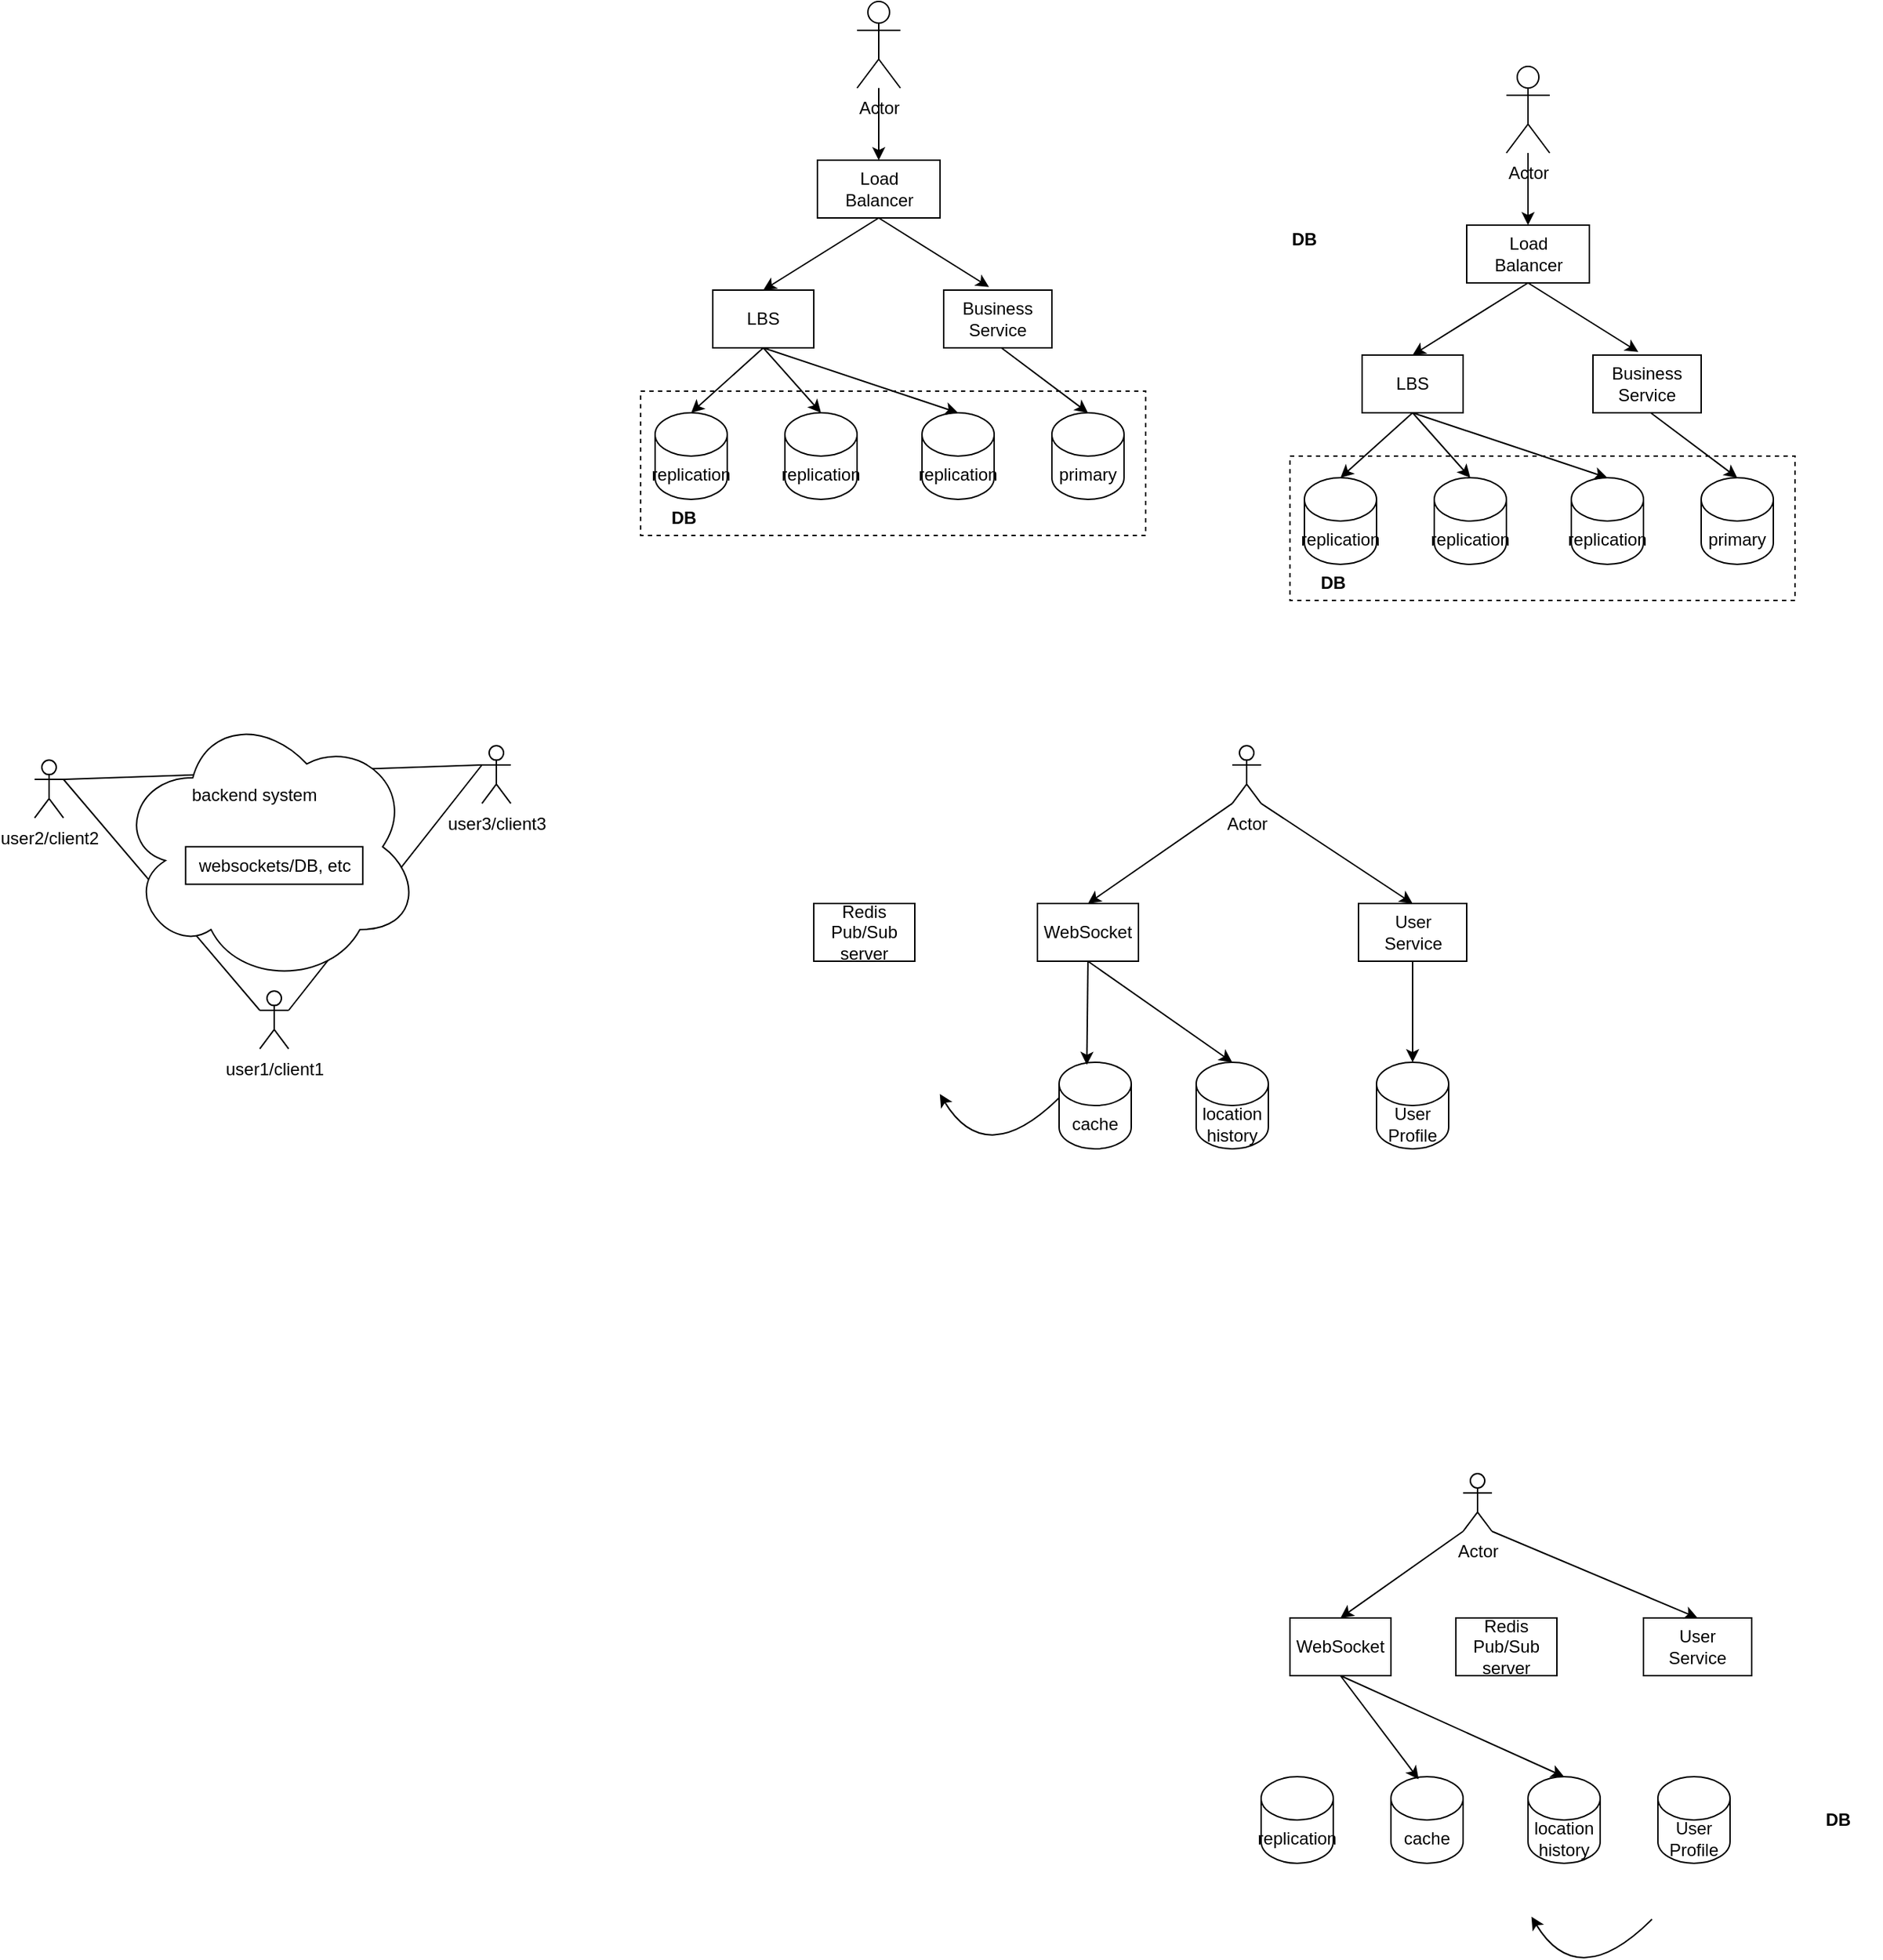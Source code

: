 <mxfile version="21.3.0" type="github">
  <diagram name="第 1 页" id="kzGc7oRQ1Pldm_sT-_sH">
    <mxGraphModel dx="3880" dy="1938" grid="1" gridSize="10" guides="1" tooltips="1" connect="1" arrows="1" fold="1" page="1" pageScale="1" pageWidth="827" pageHeight="1169" background="#FFFFFF" math="0" shadow="0">
      <root>
        <mxCell id="0" />
        <mxCell id="1" parent="0" />
        <mxCell id="zvotqxtV_hxMc-tcyJg2-2" value="" style="rounded=0;whiteSpace=wrap;html=1;fillColor=none;dashed=1;" parent="1" vertex="1">
          <mxGeometry x="220" y="420" width="350" height="100" as="geometry" />
        </mxCell>
        <mxCell id="zvotqxtV_hxMc-tcyJg2-27" style="edgeStyle=orthogonalEdgeStyle;rounded=0;orthogonalLoop=1;jettySize=auto;html=1;entryX=0.5;entryY=0;entryDx=0;entryDy=0;" parent="1" source="zvotqxtV_hxMc-tcyJg2-3" target="zvotqxtV_hxMc-tcyJg2-7" edge="1">
          <mxGeometry relative="1" as="geometry" />
        </mxCell>
        <mxCell id="zvotqxtV_hxMc-tcyJg2-3" value="Actor" style="shape=umlActor;verticalLabelPosition=bottom;verticalAlign=top;html=1;outlineConnect=0;" parent="1" vertex="1">
          <mxGeometry x="370" y="150" width="30" height="60" as="geometry" />
        </mxCell>
        <mxCell id="zvotqxtV_hxMc-tcyJg2-7" value="Load&lt;br&gt;Balancer" style="rounded=0;whiteSpace=wrap;html=1;" parent="1" vertex="1">
          <mxGeometry x="342.5" y="260" width="85" height="40" as="geometry" />
        </mxCell>
        <mxCell id="zvotqxtV_hxMc-tcyJg2-14" value="replication" style="shape=cylinder3;whiteSpace=wrap;html=1;boundedLbl=1;backgroundOutline=1;size=15;" parent="1" vertex="1">
          <mxGeometry x="415" y="435" width="50" height="60" as="geometry" />
        </mxCell>
        <mxCell id="zvotqxtV_hxMc-tcyJg2-81" value="LBS" style="rounded=0;whiteSpace=wrap;html=1;" parent="1" vertex="1">
          <mxGeometry x="270" y="350" width="70" height="40" as="geometry" />
        </mxCell>
        <mxCell id="zvotqxtV_hxMc-tcyJg2-82" value="Business&lt;br&gt;Service" style="rounded=0;whiteSpace=wrap;html=1;" parent="1" vertex="1">
          <mxGeometry x="430" y="350" width="75" height="40" as="geometry" />
        </mxCell>
        <mxCell id="zvotqxtV_hxMc-tcyJg2-83" value="primary" style="shape=cylinder3;whiteSpace=wrap;html=1;boundedLbl=1;backgroundOutline=1;size=15;" parent="1" vertex="1">
          <mxGeometry x="505" y="435" width="50" height="60" as="geometry" />
        </mxCell>
        <mxCell id="zvotqxtV_hxMc-tcyJg2-84" value="" style="endArrow=classic;html=1;rounded=0;exitX=0.5;exitY=1;exitDx=0;exitDy=0;entryX=0.5;entryY=0;entryDx=0;entryDy=0;" parent="1" source="zvotqxtV_hxMc-tcyJg2-7" target="zvotqxtV_hxMc-tcyJg2-81" edge="1">
          <mxGeometry width="50" height="50" relative="1" as="geometry">
            <mxPoint x="205" y="440" as="sourcePoint" />
            <mxPoint x="255" y="390" as="targetPoint" />
          </mxGeometry>
        </mxCell>
        <mxCell id="zvotqxtV_hxMc-tcyJg2-85" value="" style="endArrow=classic;html=1;rounded=0;exitX=0.5;exitY=1;exitDx=0;exitDy=0;entryX=0.419;entryY=-0.053;entryDx=0;entryDy=0;entryPerimeter=0;" parent="1" source="zvotqxtV_hxMc-tcyJg2-7" edge="1" target="zvotqxtV_hxMc-tcyJg2-82">
          <mxGeometry width="50" height="50" relative="1" as="geometry">
            <mxPoint x="385" y="310" as="sourcePoint" />
            <mxPoint x="435" y="340" as="targetPoint" />
          </mxGeometry>
        </mxCell>
        <mxCell id="zvotqxtV_hxMc-tcyJg2-99" value="" style="curved=1;endArrow=classic;html=1;rounded=0;exitX=0.009;exitY=0.813;exitDx=0;exitDy=0;entryX=0.979;entryY=0.68;entryDx=0;entryDy=0;entryPerimeter=0;exitPerimeter=0;" parent="1" target="zvotqxtV_hxMc-tcyJg2-52" edge="1">
          <mxGeometry width="50" height="50" relative="1" as="geometry">
            <mxPoint x="510.895" y="908.78" as="sourcePoint" />
            <mxPoint x="427.34" y="907" as="targetPoint" />
            <Array as="points">
              <mxPoint x="459.5" y="960" />
            </Array>
          </mxGeometry>
        </mxCell>
        <mxCell id="qmClhFB8wsDI9ronCJz6-1" value="replication" style="shape=cylinder3;whiteSpace=wrap;html=1;boundedLbl=1;backgroundOutline=1;size=15;" vertex="1" parent="1">
          <mxGeometry x="230" y="435" width="50" height="60" as="geometry" />
        </mxCell>
        <mxCell id="qmClhFB8wsDI9ronCJz6-2" value="replication" style="shape=cylinder3;whiteSpace=wrap;html=1;boundedLbl=1;backgroundOutline=1;size=15;" vertex="1" parent="1">
          <mxGeometry x="320" y="435" width="50" height="60" as="geometry" />
        </mxCell>
        <mxCell id="qmClhFB8wsDI9ronCJz6-5" value="" style="endArrow=classic;html=1;rounded=0;exitX=0.5;exitY=1;exitDx=0;exitDy=0;entryX=0.5;entryY=0;entryDx=0;entryDy=0;entryPerimeter=0;" edge="1" parent="1" source="zvotqxtV_hxMc-tcyJg2-81" target="qmClhFB8wsDI9ronCJz6-1">
          <mxGeometry width="50" height="50" relative="1" as="geometry">
            <mxPoint x="120" y="420" as="sourcePoint" />
            <mxPoint x="170" y="370" as="targetPoint" />
          </mxGeometry>
        </mxCell>
        <mxCell id="qmClhFB8wsDI9ronCJz6-6" value="" style="endArrow=classic;html=1;rounded=0;exitX=0.5;exitY=1;exitDx=0;exitDy=0;entryX=0.5;entryY=0;entryDx=0;entryDy=0;entryPerimeter=0;" edge="1" parent="1" source="zvotqxtV_hxMc-tcyJg2-81" target="zvotqxtV_hxMc-tcyJg2-14">
          <mxGeometry width="50" height="50" relative="1" as="geometry">
            <mxPoint x="315" y="400" as="sourcePoint" />
            <mxPoint x="255" y="475" as="targetPoint" />
          </mxGeometry>
        </mxCell>
        <mxCell id="qmClhFB8wsDI9ronCJz6-7" value="" style="endArrow=classic;html=1;rounded=0;exitX=0.5;exitY=1;exitDx=0;exitDy=0;entryX=0.5;entryY=0;entryDx=0;entryDy=0;entryPerimeter=0;" edge="1" parent="1" source="zvotqxtV_hxMc-tcyJg2-81" target="qmClhFB8wsDI9ronCJz6-2">
          <mxGeometry width="50" height="50" relative="1" as="geometry">
            <mxPoint x="325" y="410" as="sourcePoint" />
            <mxPoint x="265" y="485" as="targetPoint" />
          </mxGeometry>
        </mxCell>
        <mxCell id="qmClhFB8wsDI9ronCJz6-8" value="" style="endArrow=classic;html=1;rounded=0;entryX=0.5;entryY=0;entryDx=0;entryDy=0;entryPerimeter=0;" edge="1" parent="1" target="zvotqxtV_hxMc-tcyJg2-83">
          <mxGeometry width="50" height="50" relative="1" as="geometry">
            <mxPoint x="470" y="390" as="sourcePoint" />
            <mxPoint x="595" y="465" as="targetPoint" />
          </mxGeometry>
        </mxCell>
        <mxCell id="qmClhFB8wsDI9ronCJz6-10" value="DB" style="text;html=1;strokeColor=none;fillColor=none;align=center;verticalAlign=middle;whiteSpace=wrap;rounded=0;fontStyle=1" vertex="1" parent="1">
          <mxGeometry x="220" y="495" width="60" height="25" as="geometry" />
        </mxCell>
        <mxCell id="qmClhFB8wsDI9ronCJz6-11" value="WebSocket" style="rounded=0;whiteSpace=wrap;html=1;" vertex="1" parent="1">
          <mxGeometry x="495" y="775" width="70" height="40" as="geometry" />
        </mxCell>
        <mxCell id="qmClhFB8wsDI9ronCJz6-109" style="edgeStyle=orthogonalEdgeStyle;rounded=0;orthogonalLoop=1;jettySize=auto;html=1;entryX=0.5;entryY=0;entryDx=0;entryDy=0;entryPerimeter=0;" edge="1" parent="1" source="qmClhFB8wsDI9ronCJz6-12" target="qmClhFB8wsDI9ronCJz6-16">
          <mxGeometry relative="1" as="geometry" />
        </mxCell>
        <mxCell id="qmClhFB8wsDI9ronCJz6-12" value="User&lt;br&gt;Service" style="rounded=0;whiteSpace=wrap;html=1;" vertex="1" parent="1">
          <mxGeometry x="717.5" y="775" width="75" height="40" as="geometry" />
        </mxCell>
        <mxCell id="qmClhFB8wsDI9ronCJz6-13" value="Actor" style="shape=umlActor;verticalLabelPosition=bottom;verticalAlign=top;html=1;outlineConnect=0;" vertex="1" parent="1">
          <mxGeometry x="630" y="665.68" width="20" height="40" as="geometry" />
        </mxCell>
        <mxCell id="qmClhFB8wsDI9ronCJz6-15" value="location&lt;br&gt;history" style="shape=cylinder3;whiteSpace=wrap;html=1;boundedLbl=1;backgroundOutline=1;size=15;" vertex="1" parent="1">
          <mxGeometry x="605" y="885" width="50" height="60" as="geometry" />
        </mxCell>
        <mxCell id="qmClhFB8wsDI9ronCJz6-16" value="User Profile" style="shape=cylinder3;whiteSpace=wrap;html=1;boundedLbl=1;backgroundOutline=1;size=15;" vertex="1" parent="1">
          <mxGeometry x="730" y="885" width="50" height="60" as="geometry" />
        </mxCell>
        <mxCell id="qmClhFB8wsDI9ronCJz6-18" value="cache" style="shape=cylinder3;whiteSpace=wrap;html=1;boundedLbl=1;backgroundOutline=1;size=15;" vertex="1" parent="1">
          <mxGeometry x="510" y="885" width="50" height="60" as="geometry" />
        </mxCell>
        <mxCell id="qmClhFB8wsDI9ronCJz6-19" value="DB" style="text;html=1;strokeColor=none;fillColor=none;align=center;verticalAlign=middle;whiteSpace=wrap;rounded=0;fontStyle=1" vertex="1" parent="1">
          <mxGeometry x="650" y="302.5" width="60" height="25" as="geometry" />
        </mxCell>
        <mxCell id="qmClhFB8wsDI9ronCJz6-20" value="Redis&lt;br&gt;Pub/Sub &lt;br&gt;server" style="rounded=0;whiteSpace=wrap;html=1;" vertex="1" parent="1">
          <mxGeometry x="340" y="775.0" width="70" height="40" as="geometry" />
        </mxCell>
        <mxCell id="qmClhFB8wsDI9ronCJz6-21" value="" style="endArrow=classic;html=1;rounded=0;exitX=0;exitY=1;exitDx=0;exitDy=0;exitPerimeter=0;entryX=0.5;entryY=0;entryDx=0;entryDy=0;" edge="1" parent="1" source="qmClhFB8wsDI9ronCJz6-13" target="qmClhFB8wsDI9ronCJz6-11">
          <mxGeometry width="50" height="50" relative="1" as="geometry">
            <mxPoint x="487.5" y="775" as="sourcePoint" />
            <mxPoint x="477.5" y="735" as="targetPoint" />
          </mxGeometry>
        </mxCell>
        <mxCell id="qmClhFB8wsDI9ronCJz6-23" value="" style="endArrow=classic;html=1;rounded=0;exitX=0.5;exitY=1;exitDx=0;exitDy=0;entryX=0.5;entryY=0;entryDx=0;entryDy=0;entryPerimeter=0;" edge="1" parent="1" source="qmClhFB8wsDI9ronCJz6-11" target="qmClhFB8wsDI9ronCJz6-15">
          <mxGeometry width="50" height="50" relative="1" as="geometry">
            <mxPoint x="402.5" y="867.5" as="sourcePoint" />
            <mxPoint x="317.5" y="927.5" as="targetPoint" />
          </mxGeometry>
        </mxCell>
        <mxCell id="qmClhFB8wsDI9ronCJz6-24" value="" style="endArrow=classic;html=1;rounded=0;exitX=1;exitY=1;exitDx=0;exitDy=0;exitPerimeter=0;entryX=0.5;entryY=0;entryDx=0;entryDy=0;" edge="1" parent="1" source="qmClhFB8wsDI9ronCJz6-13" target="qmClhFB8wsDI9ronCJz6-12">
          <mxGeometry width="50" height="50" relative="1" as="geometry">
            <mxPoint x="847.5" y="615" as="sourcePoint" />
            <mxPoint x="762.5" y="675" as="targetPoint" />
          </mxGeometry>
        </mxCell>
        <mxCell id="qmClhFB8wsDI9ronCJz6-25" value="" style="endArrow=classic;html=1;rounded=0;exitX=0.5;exitY=1;exitDx=0;exitDy=0;entryX=0.384;entryY=0.03;entryDx=0;entryDy=0;entryPerimeter=0;" edge="1" parent="1" source="qmClhFB8wsDI9ronCJz6-11" target="qmClhFB8wsDI9ronCJz6-18">
          <mxGeometry width="50" height="50" relative="1" as="geometry">
            <mxPoint x="542.5" y="825" as="sourcePoint" />
            <mxPoint x="697.5" y="895" as="targetPoint" />
          </mxGeometry>
        </mxCell>
        <mxCell id="qmClhFB8wsDI9ronCJz6-27" value="user2/client2" style="shape=umlActor;verticalLabelPosition=bottom;verticalAlign=top;html=1;outlineConnect=0;" vertex="1" parent="1">
          <mxGeometry x="-200" y="675.68" width="20" height="40" as="geometry" />
        </mxCell>
        <mxCell id="qmClhFB8wsDI9ronCJz6-29" value="user1/client1" style="shape=umlActor;verticalLabelPosition=bottom;verticalAlign=top;html=1;outlineConnect=0;" vertex="1" parent="1">
          <mxGeometry x="-43.96" y="835.68" width="20" height="40" as="geometry" />
        </mxCell>
        <mxCell id="qmClhFB8wsDI9ronCJz6-30" value="user3/client3" style="shape=umlActor;verticalLabelPosition=bottom;verticalAlign=top;html=1;outlineConnect=0;" vertex="1" parent="1">
          <mxGeometry x="110" y="665.68" width="20" height="40" as="geometry" />
        </mxCell>
        <mxCell id="qmClhFB8wsDI9ronCJz6-44" value="" style="rounded=0;whiteSpace=wrap;html=1;fillColor=none;dashed=1;" vertex="1" parent="1">
          <mxGeometry x="670" y="465" width="350" height="100" as="geometry" />
        </mxCell>
        <mxCell id="qmClhFB8wsDI9ronCJz6-45" style="edgeStyle=orthogonalEdgeStyle;rounded=0;orthogonalLoop=1;jettySize=auto;html=1;entryX=0.5;entryY=0;entryDx=0;entryDy=0;" edge="1" parent="1" source="qmClhFB8wsDI9ronCJz6-46" target="qmClhFB8wsDI9ronCJz6-47">
          <mxGeometry relative="1" as="geometry" />
        </mxCell>
        <mxCell id="qmClhFB8wsDI9ronCJz6-46" value="Actor" style="shape=umlActor;verticalLabelPosition=bottom;verticalAlign=top;html=1;outlineConnect=0;" vertex="1" parent="1">
          <mxGeometry x="820" y="195" width="30" height="60" as="geometry" />
        </mxCell>
        <mxCell id="qmClhFB8wsDI9ronCJz6-47" value="Load&lt;br&gt;Balancer" style="rounded=0;whiteSpace=wrap;html=1;" vertex="1" parent="1">
          <mxGeometry x="792.5" y="305" width="85" height="40" as="geometry" />
        </mxCell>
        <mxCell id="qmClhFB8wsDI9ronCJz6-48" value="replication" style="shape=cylinder3;whiteSpace=wrap;html=1;boundedLbl=1;backgroundOutline=1;size=15;" vertex="1" parent="1">
          <mxGeometry x="865" y="480" width="50" height="60" as="geometry" />
        </mxCell>
        <mxCell id="qmClhFB8wsDI9ronCJz6-49" value="LBS" style="rounded=0;whiteSpace=wrap;html=1;" vertex="1" parent="1">
          <mxGeometry x="720" y="395" width="70" height="40" as="geometry" />
        </mxCell>
        <mxCell id="qmClhFB8wsDI9ronCJz6-50" value="Business&lt;br&gt;Service" style="rounded=0;whiteSpace=wrap;html=1;" vertex="1" parent="1">
          <mxGeometry x="880" y="395" width="75" height="40" as="geometry" />
        </mxCell>
        <mxCell id="qmClhFB8wsDI9ronCJz6-51" value="primary" style="shape=cylinder3;whiteSpace=wrap;html=1;boundedLbl=1;backgroundOutline=1;size=15;" vertex="1" parent="1">
          <mxGeometry x="955" y="480" width="50" height="60" as="geometry" />
        </mxCell>
        <mxCell id="qmClhFB8wsDI9ronCJz6-52" value="" style="endArrow=classic;html=1;rounded=0;exitX=0.5;exitY=1;exitDx=0;exitDy=0;entryX=0.5;entryY=0;entryDx=0;entryDy=0;" edge="1" parent="1" source="qmClhFB8wsDI9ronCJz6-47" target="qmClhFB8wsDI9ronCJz6-49">
          <mxGeometry width="50" height="50" relative="1" as="geometry">
            <mxPoint x="655" y="485" as="sourcePoint" />
            <mxPoint x="705" y="435" as="targetPoint" />
          </mxGeometry>
        </mxCell>
        <mxCell id="qmClhFB8wsDI9ronCJz6-53" value="" style="endArrow=classic;html=1;rounded=0;exitX=0.5;exitY=1;exitDx=0;exitDy=0;entryX=0.419;entryY=-0.053;entryDx=0;entryDy=0;entryPerimeter=0;" edge="1" parent="1" source="qmClhFB8wsDI9ronCJz6-47" target="qmClhFB8wsDI9ronCJz6-50">
          <mxGeometry width="50" height="50" relative="1" as="geometry">
            <mxPoint x="835" y="355" as="sourcePoint" />
            <mxPoint x="885" y="385" as="targetPoint" />
          </mxGeometry>
        </mxCell>
        <mxCell id="qmClhFB8wsDI9ronCJz6-54" value="" style="curved=1;endArrow=classic;html=1;rounded=0;exitX=0.009;exitY=0.813;exitDx=0;exitDy=0;entryX=0.979;entryY=0.68;entryDx=0;entryDy=0;entryPerimeter=0;exitPerimeter=0;" edge="1" parent="1">
          <mxGeometry width="50" height="50" relative="1" as="geometry">
            <mxPoint x="920.895" y="1478.78" as="sourcePoint" />
            <mxPoint x="837.34" y="1477" as="targetPoint" />
            <Array as="points">
              <mxPoint x="869.5" y="1530" />
            </Array>
          </mxGeometry>
        </mxCell>
        <mxCell id="qmClhFB8wsDI9ronCJz6-55" value="replication" style="shape=cylinder3;whiteSpace=wrap;html=1;boundedLbl=1;backgroundOutline=1;size=15;" vertex="1" parent="1">
          <mxGeometry x="680" y="480" width="50" height="60" as="geometry" />
        </mxCell>
        <mxCell id="qmClhFB8wsDI9ronCJz6-56" value="replication" style="shape=cylinder3;whiteSpace=wrap;html=1;boundedLbl=1;backgroundOutline=1;size=15;" vertex="1" parent="1">
          <mxGeometry x="770" y="480" width="50" height="60" as="geometry" />
        </mxCell>
        <mxCell id="qmClhFB8wsDI9ronCJz6-57" value="" style="endArrow=classic;html=1;rounded=0;exitX=0.5;exitY=1;exitDx=0;exitDy=0;entryX=0.5;entryY=0;entryDx=0;entryDy=0;entryPerimeter=0;" edge="1" parent="1" source="qmClhFB8wsDI9ronCJz6-49" target="qmClhFB8wsDI9ronCJz6-55">
          <mxGeometry width="50" height="50" relative="1" as="geometry">
            <mxPoint x="570" y="465" as="sourcePoint" />
            <mxPoint x="620" y="415" as="targetPoint" />
          </mxGeometry>
        </mxCell>
        <mxCell id="qmClhFB8wsDI9ronCJz6-58" value="" style="endArrow=classic;html=1;rounded=0;exitX=0.5;exitY=1;exitDx=0;exitDy=0;entryX=0.5;entryY=0;entryDx=0;entryDy=0;entryPerimeter=0;" edge="1" parent="1" source="qmClhFB8wsDI9ronCJz6-49" target="qmClhFB8wsDI9ronCJz6-48">
          <mxGeometry width="50" height="50" relative="1" as="geometry">
            <mxPoint x="765" y="445" as="sourcePoint" />
            <mxPoint x="705" y="520" as="targetPoint" />
          </mxGeometry>
        </mxCell>
        <mxCell id="qmClhFB8wsDI9ronCJz6-59" value="" style="endArrow=classic;html=1;rounded=0;exitX=0.5;exitY=1;exitDx=0;exitDy=0;entryX=0.5;entryY=0;entryDx=0;entryDy=0;entryPerimeter=0;" edge="1" parent="1" source="qmClhFB8wsDI9ronCJz6-49" target="qmClhFB8wsDI9ronCJz6-56">
          <mxGeometry width="50" height="50" relative="1" as="geometry">
            <mxPoint x="775" y="455" as="sourcePoint" />
            <mxPoint x="715" y="530" as="targetPoint" />
          </mxGeometry>
        </mxCell>
        <mxCell id="qmClhFB8wsDI9ronCJz6-60" value="" style="endArrow=classic;html=1;rounded=0;entryX=0.5;entryY=0;entryDx=0;entryDy=0;entryPerimeter=0;" edge="1" parent="1" target="qmClhFB8wsDI9ronCJz6-51">
          <mxGeometry width="50" height="50" relative="1" as="geometry">
            <mxPoint x="920" y="435" as="sourcePoint" />
            <mxPoint x="1045" y="510" as="targetPoint" />
          </mxGeometry>
        </mxCell>
        <mxCell id="qmClhFB8wsDI9ronCJz6-61" value="DB" style="text;html=1;strokeColor=none;fillColor=none;align=center;verticalAlign=middle;whiteSpace=wrap;rounded=0;fontStyle=1" vertex="1" parent="1">
          <mxGeometry x="670" y="540" width="60" height="25" as="geometry" />
        </mxCell>
        <mxCell id="qmClhFB8wsDI9ronCJz6-62" value="WebSocket" style="rounded=0;whiteSpace=wrap;html=1;" vertex="1" parent="1">
          <mxGeometry x="670" y="1270" width="70" height="40" as="geometry" />
        </mxCell>
        <mxCell id="qmClhFB8wsDI9ronCJz6-63" value="User&lt;br&gt;Service" style="rounded=0;whiteSpace=wrap;html=1;" vertex="1" parent="1">
          <mxGeometry x="915" y="1270" width="75" height="40" as="geometry" />
        </mxCell>
        <mxCell id="qmClhFB8wsDI9ronCJz6-64" value="Actor" style="shape=umlActor;verticalLabelPosition=bottom;verticalAlign=top;html=1;outlineConnect=0;" vertex="1" parent="1">
          <mxGeometry x="790" y="1170" width="20" height="40" as="geometry" />
        </mxCell>
        <mxCell id="qmClhFB8wsDI9ronCJz6-65" value="location&lt;br&gt;history" style="shape=cylinder3;whiteSpace=wrap;html=1;boundedLbl=1;backgroundOutline=1;size=15;" vertex="1" parent="1">
          <mxGeometry x="835" y="1380" width="50" height="60" as="geometry" />
        </mxCell>
        <mxCell id="qmClhFB8wsDI9ronCJz6-66" value="User Profile" style="shape=cylinder3;whiteSpace=wrap;html=1;boundedLbl=1;backgroundOutline=1;size=15;" vertex="1" parent="1">
          <mxGeometry x="925" y="1380" width="50" height="60" as="geometry" />
        </mxCell>
        <mxCell id="qmClhFB8wsDI9ronCJz6-67" value="replication" style="shape=cylinder3;whiteSpace=wrap;html=1;boundedLbl=1;backgroundOutline=1;size=15;" vertex="1" parent="1">
          <mxGeometry x="650" y="1380" width="50" height="60" as="geometry" />
        </mxCell>
        <mxCell id="qmClhFB8wsDI9ronCJz6-68" value="cache" style="shape=cylinder3;whiteSpace=wrap;html=1;boundedLbl=1;backgroundOutline=1;size=15;" vertex="1" parent="1">
          <mxGeometry x="740" y="1380" width="50" height="60" as="geometry" />
        </mxCell>
        <mxCell id="qmClhFB8wsDI9ronCJz6-69" value="DB" style="text;html=1;strokeColor=none;fillColor=none;align=center;verticalAlign=middle;whiteSpace=wrap;rounded=0;fontStyle=1" vertex="1" parent="1">
          <mxGeometry x="1020" y="1397.5" width="60" height="25" as="geometry" />
        </mxCell>
        <mxCell id="qmClhFB8wsDI9ronCJz6-70" value="Redis&lt;br&gt;Pub/Sub &lt;br&gt;server" style="rounded=0;whiteSpace=wrap;html=1;" vertex="1" parent="1">
          <mxGeometry x="785" y="1270" width="70" height="40" as="geometry" />
        </mxCell>
        <mxCell id="qmClhFB8wsDI9ronCJz6-71" value="" style="endArrow=classic;html=1;rounded=0;exitX=0;exitY=1;exitDx=0;exitDy=0;exitPerimeter=0;entryX=0.5;entryY=0;entryDx=0;entryDy=0;" edge="1" parent="1" source="qmClhFB8wsDI9ronCJz6-64" target="qmClhFB8wsDI9ronCJz6-62">
          <mxGeometry width="50" height="50" relative="1" as="geometry">
            <mxPoint x="660" y="1270" as="sourcePoint" />
            <mxPoint x="650" y="1230" as="targetPoint" />
          </mxGeometry>
        </mxCell>
        <mxCell id="qmClhFB8wsDI9ronCJz6-72" value="" style="endArrow=classic;html=1;rounded=0;exitX=0.5;exitY=1;exitDx=0;exitDy=0;entryX=0.5;entryY=0;entryDx=0;entryDy=0;entryPerimeter=0;" edge="1" parent="1" source="qmClhFB8wsDI9ronCJz6-62" target="qmClhFB8wsDI9ronCJz6-65">
          <mxGeometry width="50" height="50" relative="1" as="geometry">
            <mxPoint x="575" y="1362.5" as="sourcePoint" />
            <mxPoint x="490" y="1422.5" as="targetPoint" />
          </mxGeometry>
        </mxCell>
        <mxCell id="qmClhFB8wsDI9ronCJz6-73" value="" style="endArrow=classic;html=1;rounded=0;exitX=1;exitY=1;exitDx=0;exitDy=0;exitPerimeter=0;entryX=0.5;entryY=0;entryDx=0;entryDy=0;" edge="1" parent="1" source="qmClhFB8wsDI9ronCJz6-64" target="qmClhFB8wsDI9ronCJz6-63">
          <mxGeometry width="50" height="50" relative="1" as="geometry">
            <mxPoint x="1020" y="1110" as="sourcePoint" />
            <mxPoint x="935" y="1170" as="targetPoint" />
          </mxGeometry>
        </mxCell>
        <mxCell id="qmClhFB8wsDI9ronCJz6-74" value="" style="endArrow=classic;html=1;rounded=0;exitX=0.5;exitY=1;exitDx=0;exitDy=0;entryX=0.384;entryY=0.03;entryDx=0;entryDy=0;entryPerimeter=0;" edge="1" parent="1" source="qmClhFB8wsDI9ronCJz6-62" target="qmClhFB8wsDI9ronCJz6-68">
          <mxGeometry width="50" height="50" relative="1" as="geometry">
            <mxPoint x="715" y="1320" as="sourcePoint" />
            <mxPoint x="870" y="1390" as="targetPoint" />
          </mxGeometry>
        </mxCell>
        <mxCell id="qmClhFB8wsDI9ronCJz6-83" value="" style="endArrow=none;html=1;rounded=0;entryX=1;entryY=0.333;entryDx=0;entryDy=0;entryPerimeter=0;exitX=0;exitY=0.333;exitDx=0;exitDy=0;exitPerimeter=0;" edge="1" parent="1" source="qmClhFB8wsDI9ronCJz6-29" target="qmClhFB8wsDI9ronCJz6-27">
          <mxGeometry width="50" height="50" relative="1" as="geometry">
            <mxPoint x="-200" y="905.68" as="sourcePoint" />
            <mxPoint x="-150" y="855.68" as="targetPoint" />
          </mxGeometry>
        </mxCell>
        <mxCell id="qmClhFB8wsDI9ronCJz6-84" value="" style="endArrow=none;html=1;rounded=0;entryX=0;entryY=0.333;entryDx=0;entryDy=0;entryPerimeter=0;exitX=1;exitY=0.333;exitDx=0;exitDy=0;exitPerimeter=0;" edge="1" parent="1" source="qmClhFB8wsDI9ronCJz6-29" target="qmClhFB8wsDI9ronCJz6-30">
          <mxGeometry width="50" height="50" relative="1" as="geometry">
            <mxPoint x="240" y="825.68" as="sourcePoint" />
            <mxPoint x="50" y="615.68" as="targetPoint" />
          </mxGeometry>
        </mxCell>
        <mxCell id="qmClhFB8wsDI9ronCJz6-85" value="" style="endArrow=none;html=1;rounded=0;exitX=0;exitY=0.333;exitDx=0;exitDy=0;exitPerimeter=0;entryX=1;entryY=0.333;entryDx=0;entryDy=0;entryPerimeter=0;" edge="1" parent="1" source="qmClhFB8wsDI9ronCJz6-30" target="qmClhFB8wsDI9ronCJz6-27">
          <mxGeometry width="50" height="50" relative="1" as="geometry">
            <mxPoint x="-180" y="535.68" as="sourcePoint" />
            <mxPoint x="-160" y="705.68" as="targetPoint" />
          </mxGeometry>
        </mxCell>
        <mxCell id="qmClhFB8wsDI9ronCJz6-89" value="" style="ellipse;shape=cloud;whiteSpace=wrap;html=1;rotation=0;" vertex="1" parent="1">
          <mxGeometry x="-143" y="640.0" width="210.51" height="191.36" as="geometry" />
        </mxCell>
        <mxCell id="qmClhFB8wsDI9ronCJz6-90" value="websockets/DB, etc" style="rounded=0;whiteSpace=wrap;html=1;" vertex="1" parent="1">
          <mxGeometry x="-95.34" y="735.68" width="122.75" height="26" as="geometry" />
        </mxCell>
        <mxCell id="qmClhFB8wsDI9ronCJz6-92" value="backend system" style="text;whiteSpace=wrap;html=1;" vertex="1" parent="1">
          <mxGeometry x="-92.59" y="685.68" width="120" height="40" as="geometry" />
        </mxCell>
      </root>
    </mxGraphModel>
  </diagram>
</mxfile>
